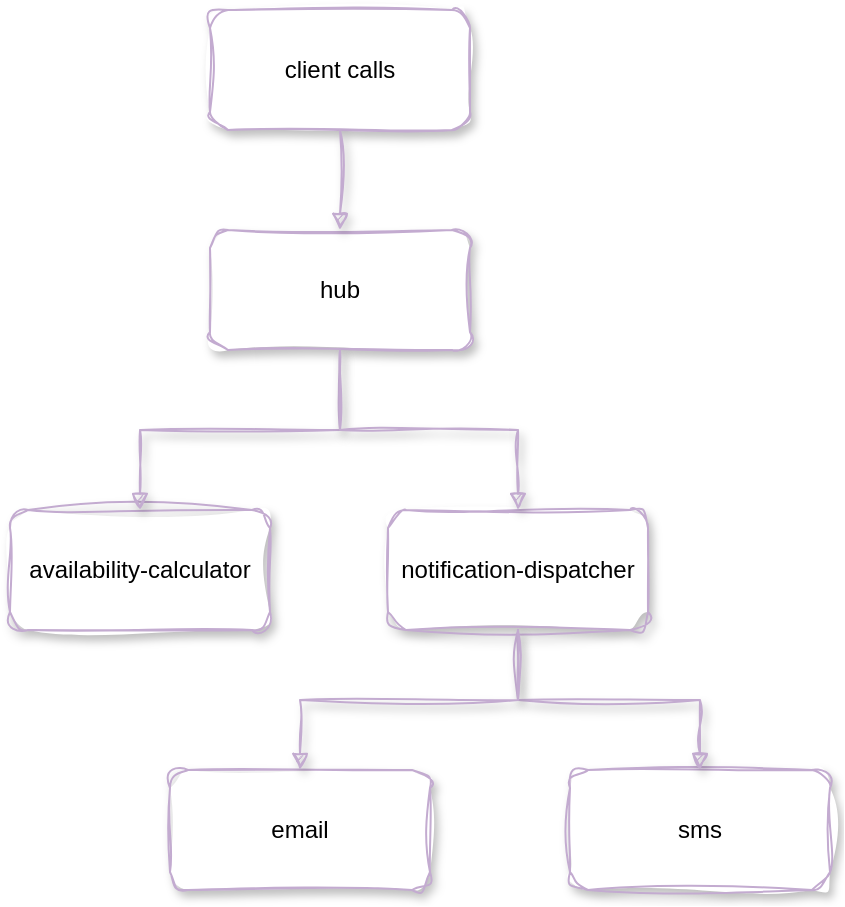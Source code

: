 <mxfile version="26.2.2">
  <diagram name="Page-1" id="6Us45bZ7BgL1ditrrXL7">
    <mxGraphModel dx="258" dy="846" grid="1" gridSize="10" guides="1" tooltips="1" connect="1" arrows="1" fold="1" page="1" pageScale="1" pageWidth="827" pageHeight="1169" math="0" shadow="0">
      <root>
        <mxCell id="0" />
        <mxCell id="1" parent="0" />
        <mxCell id="fmnLKLAL4xbRukRoTZjl-3" value="client calls" style="rounded=1;whiteSpace=wrap;html=1;sketch=1;curveFitting=1;jiggle=2;glass=0;shadow=1;align=center;verticalAlign=middle;fontFamily=Helvetica;fontSize=12;strokeColor=#C3ABD0;" parent="1" vertex="1">
          <mxGeometry x="260" y="160" width="130" height="60" as="geometry" />
        </mxCell>
        <mxCell id="fmnLKLAL4xbRukRoTZjl-4" value="availability-calculator" style="rounded=1;whiteSpace=wrap;html=1;sketch=1;curveFitting=1;jiggle=2;glass=0;shadow=1;align=center;verticalAlign=middle;fontFamily=Helvetica;fontSize=12;strokeColor=#C3ABD0;" parent="1" vertex="1">
          <mxGeometry x="160" y="410" width="130" height="60" as="geometry" />
        </mxCell>
        <mxCell id="fmnLKLAL4xbRukRoTZjl-5" value="hub" style="rounded=1;whiteSpace=wrap;html=1;sketch=1;curveFitting=1;jiggle=2;glass=0;shadow=1;strokeColor=#C3ABD0;" parent="1" vertex="1">
          <mxGeometry x="260" y="270" width="130" height="60" as="geometry" />
        </mxCell>
        <mxCell id="vJRkTu4c7_p65PvyxPqy-1" value="" style="edgeStyle=orthogonalEdgeStyle;shape=connector;rounded=0;sketch=1;jiggle=2;curveFitting=1;orthogonalLoop=1;jettySize=auto;html=1;shadow=1;align=center;verticalAlign=middle;fontFamily=Helvetica;fontSize=12;fontColor=default;labelBackgroundColor=default;endArrow=block;endFill=1;flowAnimation=0;strokeColor=#C3ABD0;" edge="1" parent="1" source="fmnLKLAL4xbRukRoTZjl-3" target="fmnLKLAL4xbRukRoTZjl-5">
          <mxGeometry relative="1" as="geometry">
            <mxPoint x="765" y="230" as="sourcePoint" />
            <mxPoint x="765" y="170" as="targetPoint" />
          </mxGeometry>
        </mxCell>
        <mxCell id="vJRkTu4c7_p65PvyxPqy-2" value="" style="edgeStyle=orthogonalEdgeStyle;shape=connector;rounded=0;sketch=1;jiggle=2;curveFitting=1;orthogonalLoop=1;jettySize=auto;html=1;shadow=1;align=center;verticalAlign=middle;fontFamily=Helvetica;fontSize=12;fontColor=default;labelBackgroundColor=default;endArrow=block;endFill=1;flowAnimation=0;strokeColor=#C3ABD0;" edge="1" parent="1" source="fmnLKLAL4xbRukRoTZjl-5" target="fmnLKLAL4xbRukRoTZjl-4">
          <mxGeometry relative="1" as="geometry">
            <mxPoint x="335" y="230" as="sourcePoint" />
            <mxPoint x="335" y="280" as="targetPoint" />
          </mxGeometry>
        </mxCell>
        <mxCell id="vJRkTu4c7_p65PvyxPqy-3" value="notification-dispatcher" style="rounded=1;whiteSpace=wrap;html=1;sketch=1;curveFitting=1;jiggle=2;glass=0;shadow=1;align=center;verticalAlign=middle;fontFamily=Helvetica;fontSize=12;strokeColor=#C3ABD0;" vertex="1" parent="1">
          <mxGeometry x="349" y="410" width="130" height="60" as="geometry" />
        </mxCell>
        <mxCell id="vJRkTu4c7_p65PvyxPqy-4" value="email" style="rounded=1;whiteSpace=wrap;html=1;sketch=1;curveFitting=1;jiggle=2;glass=0;shadow=1;align=center;verticalAlign=middle;fontFamily=Helvetica;fontSize=12;strokeColor=#C3ABD0;" vertex="1" parent="1">
          <mxGeometry x="240" y="540" width="130" height="60" as="geometry" />
        </mxCell>
        <mxCell id="vJRkTu4c7_p65PvyxPqy-5" value="sms" style="rounded=1;whiteSpace=wrap;html=1;sketch=1;curveFitting=1;jiggle=2;glass=0;shadow=1;align=center;verticalAlign=middle;fontFamily=Helvetica;fontSize=12;strokeColor=#C3ABD0;" vertex="1" parent="1">
          <mxGeometry x="440" y="540" width="130" height="60" as="geometry" />
        </mxCell>
        <mxCell id="vJRkTu4c7_p65PvyxPqy-6" value="" style="edgeStyle=orthogonalEdgeStyle;shape=connector;rounded=0;sketch=1;jiggle=2;curveFitting=1;orthogonalLoop=1;jettySize=auto;html=1;shadow=1;align=center;verticalAlign=middle;fontFamily=Helvetica;fontSize=12;fontColor=default;labelBackgroundColor=default;endArrow=block;endFill=1;flowAnimation=0;strokeColor=#C3ABD0;" edge="1" parent="1" source="fmnLKLAL4xbRukRoTZjl-5" target="vJRkTu4c7_p65PvyxPqy-3">
          <mxGeometry relative="1" as="geometry">
            <mxPoint x="335" y="340" as="sourcePoint" />
            <mxPoint x="235" y="420" as="targetPoint" />
          </mxGeometry>
        </mxCell>
        <mxCell id="vJRkTu4c7_p65PvyxPqy-7" value="" style="edgeStyle=orthogonalEdgeStyle;shape=connector;rounded=0;sketch=1;jiggle=2;curveFitting=1;orthogonalLoop=1;jettySize=auto;html=1;shadow=1;align=center;verticalAlign=middle;fontFamily=Helvetica;fontSize=12;fontColor=default;labelBackgroundColor=default;endArrow=block;endFill=1;flowAnimation=0;strokeColor=#C3ABD0;" edge="1" parent="1" source="vJRkTu4c7_p65PvyxPqy-3" target="vJRkTu4c7_p65PvyxPqy-5">
          <mxGeometry relative="1" as="geometry">
            <mxPoint x="335" y="340" as="sourcePoint" />
            <mxPoint x="424" y="420" as="targetPoint" />
          </mxGeometry>
        </mxCell>
        <mxCell id="vJRkTu4c7_p65PvyxPqy-8" value="" style="edgeStyle=orthogonalEdgeStyle;shape=connector;rounded=0;sketch=1;jiggle=2;curveFitting=1;orthogonalLoop=1;jettySize=auto;html=1;shadow=1;align=center;verticalAlign=middle;fontFamily=Helvetica;fontSize=12;fontColor=default;labelBackgroundColor=default;endArrow=block;endFill=1;flowAnimation=0;strokeColor=#C3ABD0;" edge="1" parent="1" source="vJRkTu4c7_p65PvyxPqy-3" target="vJRkTu4c7_p65PvyxPqy-4">
          <mxGeometry relative="1" as="geometry">
            <mxPoint x="424" y="480" as="sourcePoint" />
            <mxPoint x="515" y="550" as="targetPoint" />
          </mxGeometry>
        </mxCell>
      </root>
    </mxGraphModel>
  </diagram>
</mxfile>
